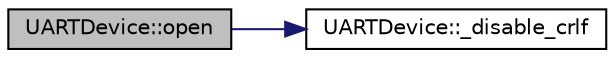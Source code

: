 digraph "UARTDevice::open"
{
 // INTERACTIVE_SVG=YES
  edge [fontname="Helvetica",fontsize="10",labelfontname="Helvetica",labelfontsize="10"];
  node [fontname="Helvetica",fontsize="10",shape=record];
  rankdir="LR";
  Node1 [label="UARTDevice::open",height=0.2,width=0.4,color="black", fillcolor="grey75", style="filled", fontcolor="black"];
  Node1 -> Node2 [color="midnightblue",fontsize="10",style="solid",fontname="Helvetica"];
  Node2 [label="UARTDevice::_disable_crlf",height=0.2,width=0.4,color="black", fillcolor="white", style="filled",URL="$classUARTDevice.html#a4787f68e432660ab99ecdb7c7b873b8f"];
}
